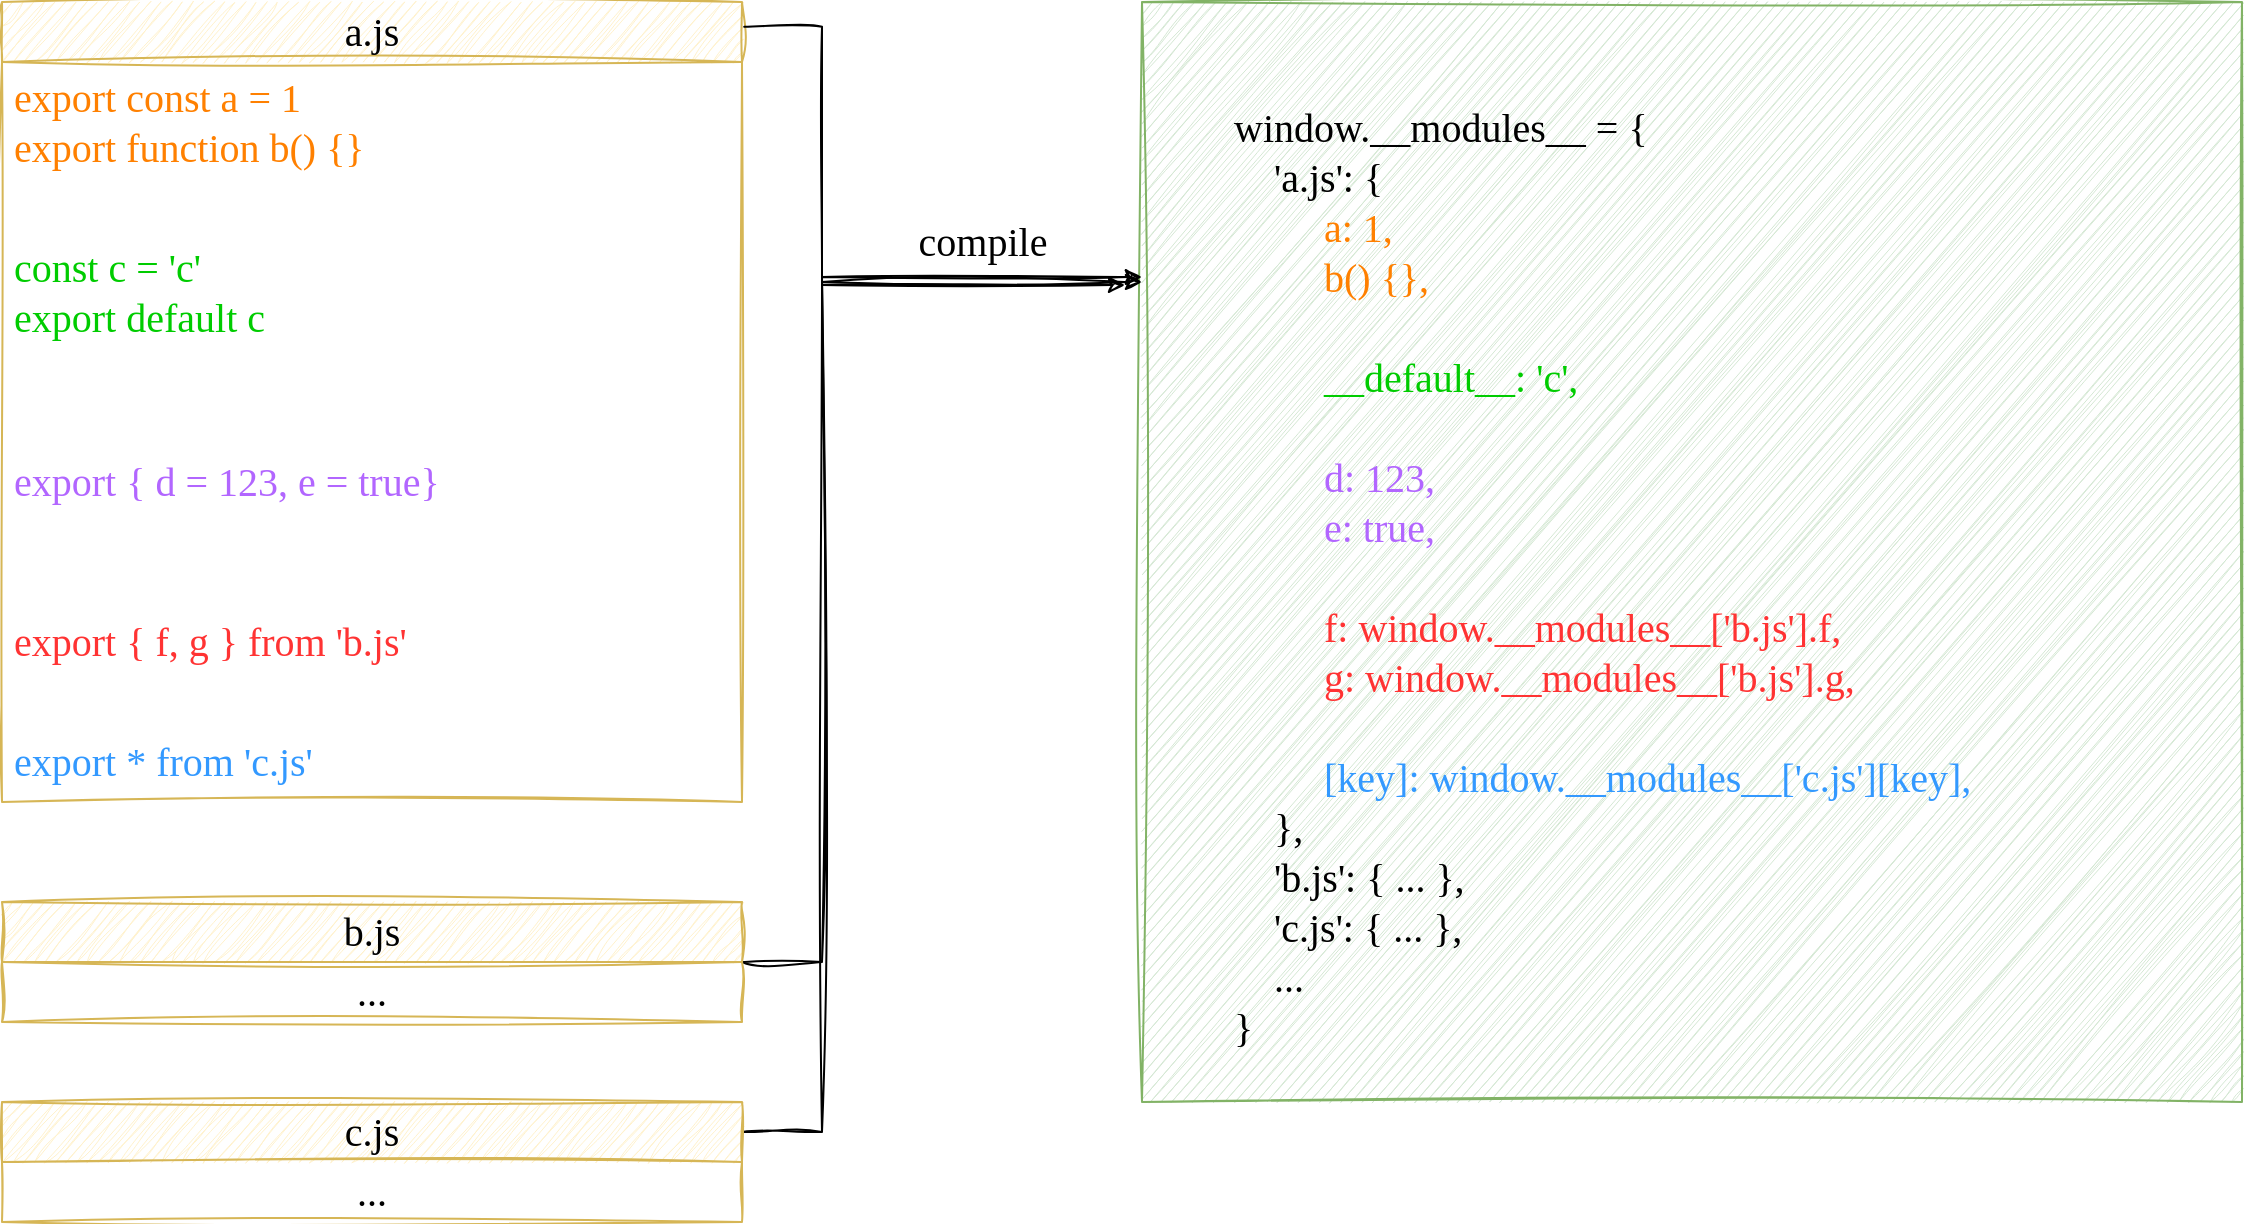 <mxfile version="21.7.1" type="github">
  <diagram name="Page-1" id="kltpETyp6ktUoRGK4CSb">
    <mxGraphModel dx="1900" dy="1120" grid="1" gridSize="10" guides="1" tooltips="1" connect="1" arrows="1" fold="1" page="1" pageScale="1" pageWidth="827" pageHeight="1169" math="0" shadow="0">
      <root>
        <mxCell id="0" />
        <mxCell id="1" parent="0" />
        <mxCell id="sBol7n5pafzCE7PvQ6kI-10" value="&lt;font face=&quot;Comic Sans MS&quot;&gt;a.js&lt;/font&gt;" style="swimlane;fontStyle=0;childLayout=stackLayout;horizontal=1;startSize=30;horizontalStack=0;resizeParent=1;resizeParentMax=0;resizeLast=0;collapsible=1;marginBottom=0;whiteSpace=wrap;html=1;sketch=1;hachureGap=4;jiggle=2;curveFitting=1;fontFamily=Architects Daughter;fontSource=https%3A%2F%2Ffonts.googleapis.com%2Fcss%3Ffamily%3DArchitects%2BDaughter;fontSize=20;fillColor=#fff2cc;strokeColor=#d6b656;" parent="1" vertex="1">
          <mxGeometry x="250" y="200" width="370" height="400" as="geometry" />
        </mxCell>
        <mxCell id="sBol7n5pafzCE7PvQ6kI-11" value="&lt;font face=&quot;Comic Sans MS&quot;&gt;&lt;font color=&quot;#ff8000&quot;&gt;export const a = 1&lt;br&gt;export function b() {}&lt;/font&gt;&lt;br&gt;&lt;/font&gt;" style="text;strokeColor=none;fillColor=none;align=left;verticalAlign=middle;spacingLeft=4;spacingRight=4;overflow=hidden;points=[[0,0.5],[1,0.5]];portConstraint=eastwest;rotatable=0;whiteSpace=wrap;html=1;fontSize=20;fontFamily=Architects Daughter;" parent="sBol7n5pafzCE7PvQ6kI-10" vertex="1">
          <mxGeometry y="30" width="370" height="60" as="geometry" />
        </mxCell>
        <mxCell id="sBol7n5pafzCE7PvQ6kI-14" value="&lt;font color=&quot;#00cc00&quot; face=&quot;Comic Sans MS&quot;&gt;const c = &#39;c&#39;&lt;br&gt;export default c&lt;/font&gt;" style="text;strokeColor=none;fillColor=none;align=left;verticalAlign=middle;spacingLeft=4;spacingRight=4;overflow=hidden;points=[[0,0.5],[1,0.5]];portConstraint=eastwest;rotatable=0;whiteSpace=wrap;html=1;fontSize=20;fontFamily=Architects Daughter;" parent="sBol7n5pafzCE7PvQ6kI-10" vertex="1">
          <mxGeometry y="90" width="370" height="110" as="geometry" />
        </mxCell>
        <mxCell id="sBol7n5pafzCE7PvQ6kI-17" value="&lt;font color=&quot;#b266ff&quot; face=&quot;Comic Sans MS&quot;&gt;export { d = 123, e = true}&lt;/font&gt;" style="text;strokeColor=none;fillColor=none;align=left;verticalAlign=middle;spacingLeft=4;spacingRight=4;overflow=hidden;points=[[0,0.5],[1,0.5]];portConstraint=eastwest;rotatable=0;whiteSpace=wrap;html=1;fontSize=20;fontFamily=Architects Daughter;" parent="sBol7n5pafzCE7PvQ6kI-10" vertex="1">
          <mxGeometry y="200" width="370" height="80" as="geometry" />
        </mxCell>
        <mxCell id="sBol7n5pafzCE7PvQ6kI-15" value="&lt;font color=&quot;#ff3333&quot; face=&quot;Comic Sans MS&quot;&gt;export { f, g } from &#39;b.js&#39;&lt;/font&gt;" style="text;strokeColor=none;fillColor=none;align=left;verticalAlign=middle;spacingLeft=4;spacingRight=4;overflow=hidden;points=[[0,0.5],[1,0.5]];portConstraint=eastwest;rotatable=0;whiteSpace=wrap;html=1;fontSize=20;fontFamily=Architects Daughter;" parent="sBol7n5pafzCE7PvQ6kI-10" vertex="1">
          <mxGeometry y="280" width="370" height="80" as="geometry" />
        </mxCell>
        <mxCell id="sBol7n5pafzCE7PvQ6kI-13" value="&lt;font color=&quot;#3399ff&quot; face=&quot;Comic Sans MS&quot;&gt;export * from &#39;c.js&#39;&lt;/font&gt;" style="text;strokeColor=none;fillColor=none;align=left;verticalAlign=middle;spacingLeft=4;spacingRight=4;overflow=hidden;points=[[0,0.5],[1,0.5]];portConstraint=eastwest;rotatable=0;whiteSpace=wrap;html=1;fontSize=20;fontFamily=Architects Daughter;" parent="sBol7n5pafzCE7PvQ6kI-10" vertex="1">
          <mxGeometry y="360" width="370" height="40" as="geometry" />
        </mxCell>
        <mxCell id="sBol7n5pafzCE7PvQ6kI-19" style="edgeStyle=orthogonalEdgeStyle;rounded=0;sketch=1;hachureGap=4;jiggle=2;curveFitting=1;orthogonalLoop=1;jettySize=auto;html=1;exitX=1.003;exitY=0.031;exitDx=0;exitDy=0;entryX=0.003;entryY=0.363;entryDx=0;entryDy=0;entryPerimeter=0;fontFamily=Architects Daughter;fontSource=https%3A%2F%2Ffonts.googleapis.com%2Fcss%3Ffamily%3DArchitects%2BDaughter;fontSize=16;exitPerimeter=0;" parent="1" source="sBol7n5pafzCE7PvQ6kI-10" edge="1">
          <mxGeometry relative="1" as="geometry">
            <mxPoint x="811.53" y="341.5" as="targetPoint" />
            <Array as="points">
              <mxPoint x="660" y="212" />
              <mxPoint x="660" y="342" />
            </Array>
          </mxGeometry>
        </mxCell>
        <mxCell id="sBol7n5pafzCE7PvQ6kI-20" value="&lt;font face=&quot;Comic Sans MS&quot;&gt;compile&lt;/font&gt;" style="edgeLabel;html=1;align=center;verticalAlign=middle;resizable=0;points=[];fontSize=20;fontFamily=Architects Daughter;labelBackgroundColor=#FFFFFF;" parent="sBol7n5pafzCE7PvQ6kI-19" vertex="1" connectable="0">
          <mxGeometry x="-0.009" y="1" relative="1" as="geometry">
            <mxPoint x="79" y="-12" as="offset" />
          </mxGeometry>
        </mxCell>
        <mxCell id="sBol7n5pafzCE7PvQ6kI-23" value="" style="rounded=0;whiteSpace=wrap;html=1;sketch=1;hachureGap=4;jiggle=2;curveFitting=1;fontFamily=Architects Daughter;fontSource=https%3A%2F%2Ffonts.googleapis.com%2Fcss%3Ffamily%3DArchitects%2BDaughter;fontSize=20;fillColor=#d5e8d4;strokeColor=#82b366;" parent="1" vertex="1">
          <mxGeometry x="820" y="200" width="550" height="550" as="geometry" />
        </mxCell>
        <mxCell id="sBol7n5pafzCE7PvQ6kI-21" value="&lt;font face=&quot;Comic Sans MS&quot;&gt;window.__modules__ = {&lt;br&gt;&amp;nbsp; &amp;nbsp; &#39;a.js&#39;: {&lt;br&gt;&amp;nbsp; &amp;nbsp; &amp;nbsp; &amp;nbsp; &amp;nbsp;&lt;font color=&quot;#ff8000&quot;&gt;a: 1,&lt;br&gt;&amp;nbsp; &amp;nbsp; &amp;nbsp; &amp;nbsp; &amp;nbsp;b() {},&lt;/font&gt;&lt;br&gt;&lt;br&gt;&amp;nbsp; &amp;nbsp; &amp;nbsp; &amp;nbsp; &amp;nbsp;&lt;font color=&quot;#00cc00&quot;&gt;__default__: &#39;c&#39;,&lt;/font&gt;&lt;br&gt;&lt;br&gt;&amp;nbsp; &amp;nbsp; &amp;nbsp; &amp;nbsp; &amp;nbsp;&lt;font color=&quot;#b266ff&quot;&gt;d: 123,&lt;br&gt;&amp;nbsp; &amp;nbsp; &amp;nbsp; &amp;nbsp; &amp;nbsp;e: true,&lt;/font&gt;&lt;br&gt;&lt;br&gt;&amp;nbsp; &amp;nbsp; &amp;nbsp; &amp;nbsp; &amp;nbsp;&lt;font color=&quot;#ff3333&quot;&gt;f: window.__modules__[&#39;b.js&#39;].f,&lt;br&gt;&amp;nbsp; &amp;nbsp; &amp;nbsp; &amp;nbsp; &amp;nbsp;g: window.__modules__[&#39;b.js&#39;].g,&lt;br&gt;&lt;/font&gt;&lt;br&gt;&amp;nbsp; &amp;nbsp; &amp;nbsp; &amp;nbsp; &amp;nbsp;&lt;font color=&quot;#3399ff&quot;&gt;[key]:&amp;nbsp;window.__modules__[&#39;c.js&#39;][key],&lt;/font&gt;&lt;br&gt;&amp;nbsp; &amp;nbsp; },&lt;br&gt;&amp;nbsp; &amp;nbsp; &#39;b.js&#39;: { ... },&lt;br&gt;&amp;nbsp; &amp;nbsp; &#39;c.js&#39;: { ... },&lt;br&gt;&amp;nbsp; &amp;nbsp; ...&lt;br&gt;}&lt;br&gt;&lt;br&gt;&lt;/font&gt;" style="text;html=1;strokeColor=none;fillColor=none;align=left;verticalAlign=middle;whiteSpace=wrap;rounded=0;fontSize=20;fontFamily=Architects Daughter;" parent="1" vertex="1">
          <mxGeometry x="864" y="288.75" width="463" height="422.5" as="geometry" />
        </mxCell>
        <mxCell id="sBol7n5pafzCE7PvQ6kI-31" style="edgeStyle=orthogonalEdgeStyle;rounded=0;sketch=1;hachureGap=4;jiggle=2;curveFitting=1;orthogonalLoop=1;jettySize=auto;html=1;exitX=1;exitY=0.25;exitDx=0;exitDy=0;fontFamily=Architects Daughter;fontSource=https%3A%2F%2Ffonts.googleapis.com%2Fcss%3Ffamily%3DArchitects%2BDaughter;fontSize=16;" parent="1" source="sBol7n5pafzCE7PvQ6kI-28" edge="1">
          <mxGeometry relative="1" as="geometry">
            <mxPoint x="820" y="340" as="targetPoint" />
            <Array as="points">
              <mxPoint x="660" y="765" />
              <mxPoint x="660" y="340" />
            </Array>
          </mxGeometry>
        </mxCell>
        <mxCell id="sBol7n5pafzCE7PvQ6kI-33" style="edgeStyle=orthogonalEdgeStyle;rounded=0;sketch=1;hachureGap=4;jiggle=2;curveFitting=1;orthogonalLoop=1;jettySize=auto;html=1;exitX=1;exitY=0.5;exitDx=0;exitDy=0;entryX=0;entryY=0.25;entryDx=0;entryDy=0;fontFamily=Architects Daughter;fontSource=https%3A%2F%2Ffonts.googleapis.com%2Fcss%3Ffamily%3DArchitects%2BDaughter;fontSize=16;" parent="1" source="sBol7n5pafzCE7PvQ6kI-24" target="sBol7n5pafzCE7PvQ6kI-23" edge="1">
          <mxGeometry relative="1" as="geometry">
            <Array as="points">
              <mxPoint x="660" y="680" />
              <mxPoint x="660" y="338" />
            </Array>
          </mxGeometry>
        </mxCell>
        <mxCell id="sBol7n5pafzCE7PvQ6kI-24" value="&lt;font face=&quot;Comic Sans MS&quot;&gt;b.js&lt;/font&gt;" style="swimlane;fontStyle=0;childLayout=stackLayout;horizontal=1;startSize=30;horizontalStack=0;resizeParent=1;resizeParentMax=0;resizeLast=0;collapsible=1;marginBottom=0;whiteSpace=wrap;html=1;sketch=1;hachureGap=4;jiggle=2;curveFitting=1;fontFamily=Architects Daughter;fontSource=https%3A%2F%2Ffonts.googleapis.com%2Fcss%3Ffamily%3DArchitects%2BDaughter;fontSize=20;fillColor=#fff2cc;strokeColor=#d6b656;" parent="1" vertex="1">
          <mxGeometry x="250" y="650" width="370" height="60" as="geometry" />
        </mxCell>
        <mxCell id="sBol7n5pafzCE7PvQ6kI-25" value="&lt;font face=&quot;Comic Sans MS&quot;&gt;...&lt;/font&gt;" style="text;strokeColor=none;fillColor=none;align=center;verticalAlign=middle;spacingLeft=4;spacingRight=4;overflow=hidden;points=[[0,0.5],[1,0.5]];portConstraint=eastwest;rotatable=0;whiteSpace=wrap;html=1;fontSize=20;fontFamily=Architects Daughter;" parent="sBol7n5pafzCE7PvQ6kI-24" vertex="1">
          <mxGeometry y="30" width="370" height="30" as="geometry" />
        </mxCell>
        <mxCell id="sBol7n5pafzCE7PvQ6kI-28" value="&lt;font face=&quot;Comic Sans MS&quot;&gt;c.js&lt;/font&gt;" style="swimlane;fontStyle=0;childLayout=stackLayout;horizontal=1;startSize=30;horizontalStack=0;resizeParent=1;resizeParentMax=0;resizeLast=0;collapsible=1;marginBottom=0;whiteSpace=wrap;html=1;sketch=1;hachureGap=4;jiggle=2;curveFitting=1;fontFamily=Architects Daughter;fontSource=https%3A%2F%2Ffonts.googleapis.com%2Fcss%3Ffamily%3DArchitects%2BDaughter;fontSize=20;fillColor=#fff2cc;strokeColor=#d6b656;" parent="1" vertex="1">
          <mxGeometry x="250" y="750" width="370" height="60" as="geometry" />
        </mxCell>
        <mxCell id="sBol7n5pafzCE7PvQ6kI-29" value="&lt;font face=&quot;Comic Sans MS&quot;&gt;...&lt;/font&gt;" style="text;strokeColor=none;fillColor=none;align=center;verticalAlign=middle;spacingLeft=4;spacingRight=4;overflow=hidden;points=[[0,0.5],[1,0.5]];portConstraint=eastwest;rotatable=0;whiteSpace=wrap;html=1;fontSize=20;fontFamily=Architects Daughter;" parent="sBol7n5pafzCE7PvQ6kI-28" vertex="1">
          <mxGeometry y="30" width="370" height="30" as="geometry" />
        </mxCell>
      </root>
    </mxGraphModel>
  </diagram>
</mxfile>
